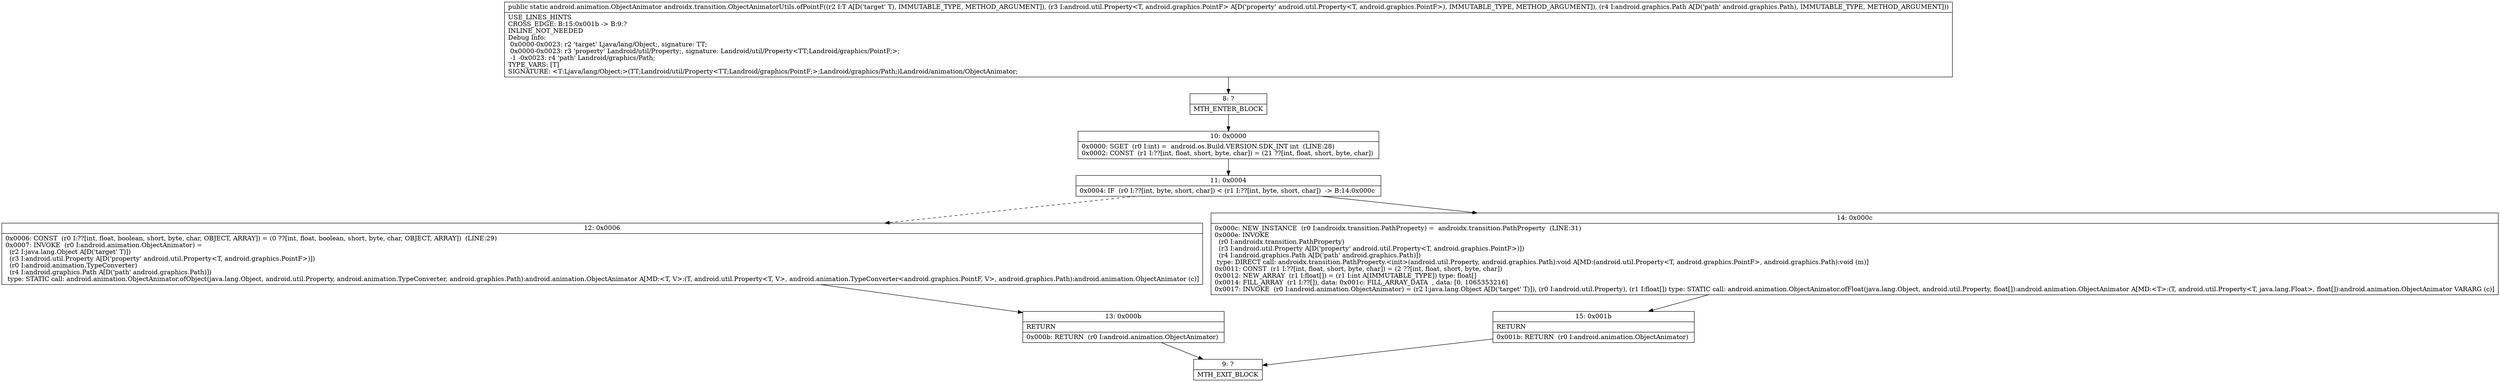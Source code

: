digraph "CFG forandroidx.transition.ObjectAnimatorUtils.ofPointF(Ljava\/lang\/Object;Landroid\/util\/Property;Landroid\/graphics\/Path;)Landroid\/animation\/ObjectAnimator;" {
Node_8 [shape=record,label="{8\:\ ?|MTH_ENTER_BLOCK\l}"];
Node_10 [shape=record,label="{10\:\ 0x0000|0x0000: SGET  (r0 I:int) =  android.os.Build.VERSION.SDK_INT int  (LINE:28)\l0x0002: CONST  (r1 I:??[int, float, short, byte, char]) = (21 ??[int, float, short, byte, char]) \l}"];
Node_11 [shape=record,label="{11\:\ 0x0004|0x0004: IF  (r0 I:??[int, byte, short, char]) \< (r1 I:??[int, byte, short, char])  \-\> B:14:0x000c \l}"];
Node_12 [shape=record,label="{12\:\ 0x0006|0x0006: CONST  (r0 I:??[int, float, boolean, short, byte, char, OBJECT, ARRAY]) = (0 ??[int, float, boolean, short, byte, char, OBJECT, ARRAY])  (LINE:29)\l0x0007: INVOKE  (r0 I:android.animation.ObjectAnimator) = \l  (r2 I:java.lang.Object A[D('target' T)])\l  (r3 I:android.util.Property A[D('property' android.util.Property\<T, android.graphics.PointF\>)])\l  (r0 I:android.animation.TypeConverter)\l  (r4 I:android.graphics.Path A[D('path' android.graphics.Path)])\l type: STATIC call: android.animation.ObjectAnimator.ofObject(java.lang.Object, android.util.Property, android.animation.TypeConverter, android.graphics.Path):android.animation.ObjectAnimator A[MD:\<T, V\>:(T, android.util.Property\<T, V\>, android.animation.TypeConverter\<android.graphics.PointF, V\>, android.graphics.Path):android.animation.ObjectAnimator (c)]\l}"];
Node_13 [shape=record,label="{13\:\ 0x000b|RETURN\l|0x000b: RETURN  (r0 I:android.animation.ObjectAnimator) \l}"];
Node_9 [shape=record,label="{9\:\ ?|MTH_EXIT_BLOCK\l}"];
Node_14 [shape=record,label="{14\:\ 0x000c|0x000c: NEW_INSTANCE  (r0 I:androidx.transition.PathProperty) =  androidx.transition.PathProperty  (LINE:31)\l0x000e: INVOKE  \l  (r0 I:androidx.transition.PathProperty)\l  (r3 I:android.util.Property A[D('property' android.util.Property\<T, android.graphics.PointF\>)])\l  (r4 I:android.graphics.Path A[D('path' android.graphics.Path)])\l type: DIRECT call: androidx.transition.PathProperty.\<init\>(android.util.Property, android.graphics.Path):void A[MD:(android.util.Property\<T, android.graphics.PointF\>, android.graphics.Path):void (m)]\l0x0011: CONST  (r1 I:??[int, float, short, byte, char]) = (2 ??[int, float, short, byte, char]) \l0x0012: NEW_ARRAY  (r1 I:float[]) = (r1 I:int A[IMMUTABLE_TYPE]) type: float[] \l0x0014: FILL_ARRAY  (r1 I:??[]), data: 0x001c: FILL_ARRAY_DATA  , data: [0, 1065353216] \l0x0017: INVOKE  (r0 I:android.animation.ObjectAnimator) = (r2 I:java.lang.Object A[D('target' T)]), (r0 I:android.util.Property), (r1 I:float[]) type: STATIC call: android.animation.ObjectAnimator.ofFloat(java.lang.Object, android.util.Property, float[]):android.animation.ObjectAnimator A[MD:\<T\>:(T, android.util.Property\<T, java.lang.Float\>, float[]):android.animation.ObjectAnimator VARARG (c)]\l}"];
Node_15 [shape=record,label="{15\:\ 0x001b|RETURN\l|0x001b: RETURN  (r0 I:android.animation.ObjectAnimator) \l}"];
MethodNode[shape=record,label="{public static android.animation.ObjectAnimator androidx.transition.ObjectAnimatorUtils.ofPointF((r2 I:T A[D('target' T), IMMUTABLE_TYPE, METHOD_ARGUMENT]), (r3 I:android.util.Property\<T, android.graphics.PointF\> A[D('property' android.util.Property\<T, android.graphics.PointF\>), IMMUTABLE_TYPE, METHOD_ARGUMENT]), (r4 I:android.graphics.Path A[D('path' android.graphics.Path), IMMUTABLE_TYPE, METHOD_ARGUMENT]))  | USE_LINES_HINTS\lCROSS_EDGE: B:15:0x001b \-\> B:9:?\lINLINE_NOT_NEEDED\lDebug Info:\l  0x0000\-0x0023: r2 'target' Ljava\/lang\/Object;, signature: TT;\l  0x0000\-0x0023: r3 'property' Landroid\/util\/Property;, signature: Landroid\/util\/Property\<TT;Landroid\/graphics\/PointF;\>;\l  \-1 \-0x0023: r4 'path' Landroid\/graphics\/Path;\lTYPE_VARS: [T]\lSIGNATURE: \<T:Ljava\/lang\/Object;\>(TT;Landroid\/util\/Property\<TT;Landroid\/graphics\/PointF;\>;Landroid\/graphics\/Path;)Landroid\/animation\/ObjectAnimator;\l}"];
MethodNode -> Node_8;Node_8 -> Node_10;
Node_10 -> Node_11;
Node_11 -> Node_12[style=dashed];
Node_11 -> Node_14;
Node_12 -> Node_13;
Node_13 -> Node_9;
Node_14 -> Node_15;
Node_15 -> Node_9;
}

